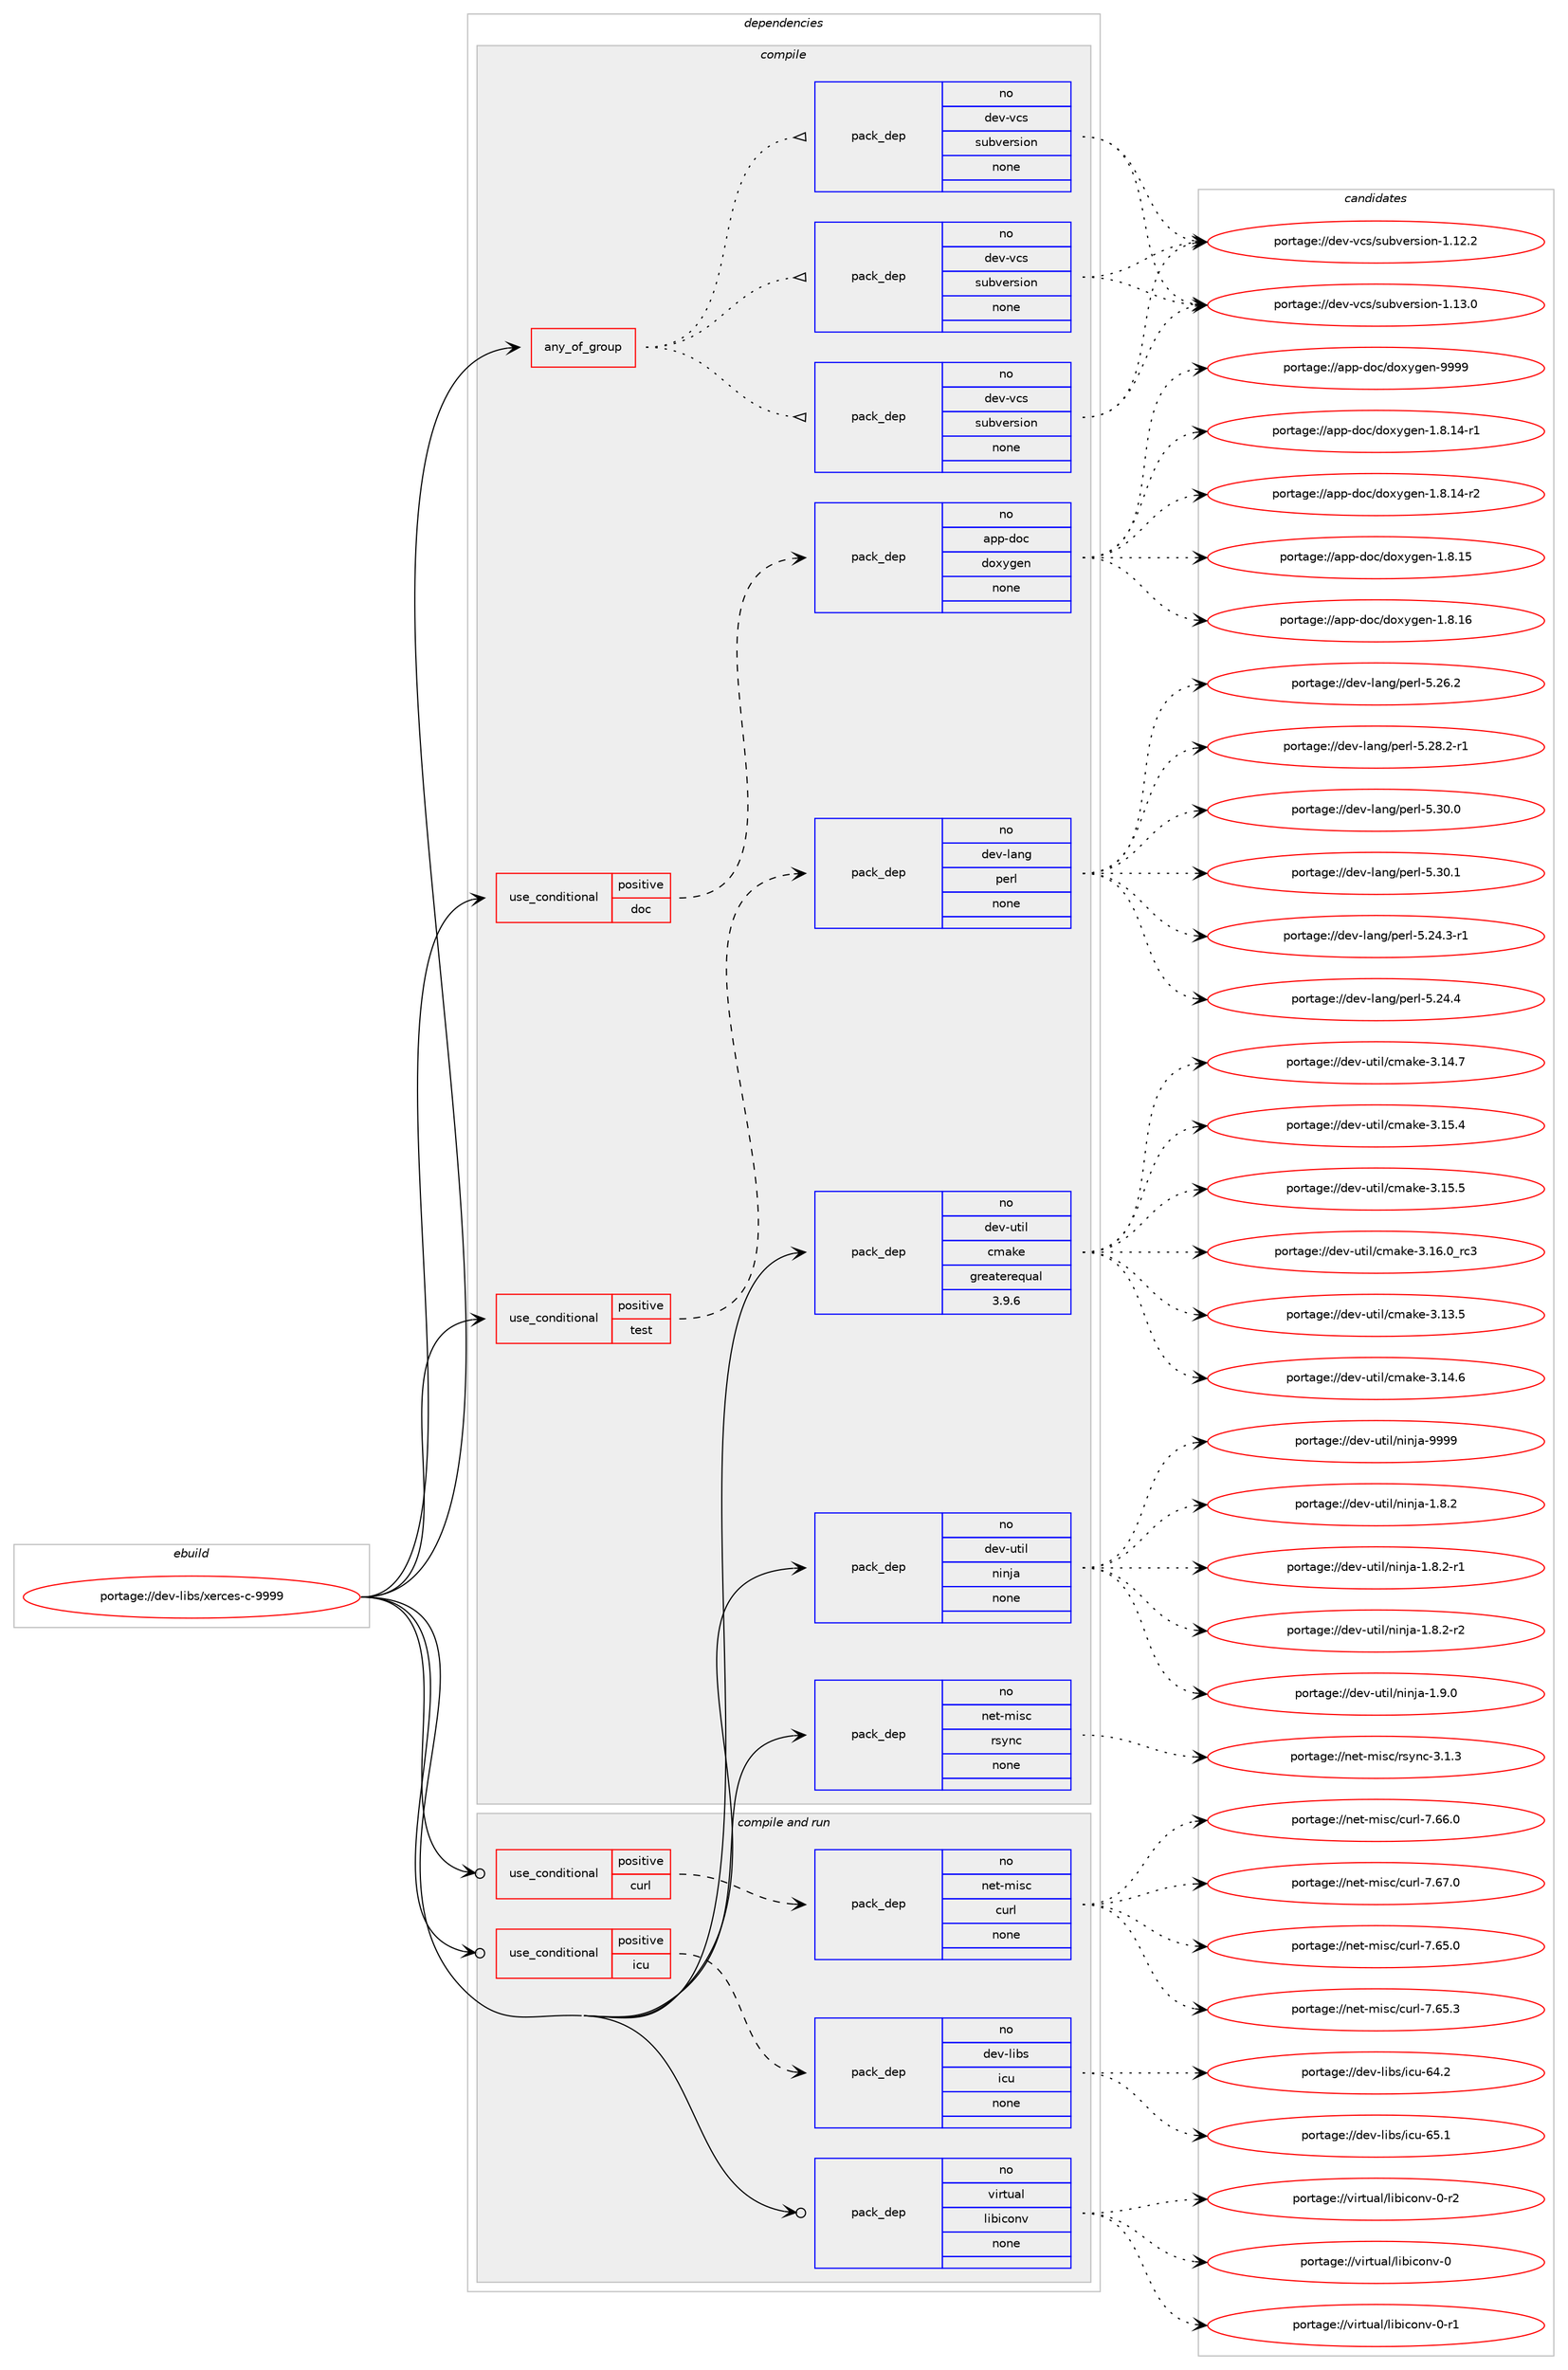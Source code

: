 digraph prolog {

# *************
# Graph options
# *************

newrank=true;
concentrate=true;
compound=true;
graph [rankdir=LR,fontname=Helvetica,fontsize=10,ranksep=1.5];#, ranksep=2.5, nodesep=0.2];
edge  [arrowhead=vee];
node  [fontname=Helvetica,fontsize=10];

# **********
# The ebuild
# **********

subgraph cluster_leftcol {
color=gray;
rank=same;
label=<<i>ebuild</i>>;
id [label="portage://dev-libs/xerces-c-9999", color=red, width=4, href="../dev-libs/xerces-c-9999.svg"];
}

# ****************
# The dependencies
# ****************

subgraph cluster_midcol {
color=gray;
label=<<i>dependencies</i>>;
subgraph cluster_compile {
fillcolor="#eeeeee";
style=filled;
label=<<i>compile</i>>;
subgraph any3077 {
dependency104949 [label=<<TABLE BORDER="0" CELLBORDER="1" CELLSPACING="0" CELLPADDING="4"><TR><TD CELLPADDING="10">any_of_group</TD></TR></TABLE>>, shape=none, color=red];subgraph pack79670 {
dependency104950 [label=<<TABLE BORDER="0" CELLBORDER="1" CELLSPACING="0" CELLPADDING="4" WIDTH="220"><TR><TD ROWSPAN="6" CELLPADDING="30">pack_dep</TD></TR><TR><TD WIDTH="110">no</TD></TR><TR><TD>dev-vcs</TD></TR><TR><TD>subversion</TD></TR><TR><TD>none</TD></TR><TR><TD></TD></TR></TABLE>>, shape=none, color=blue];
}
dependency104949:e -> dependency104950:w [weight=20,style="dotted",arrowhead="oinv"];
subgraph pack79671 {
dependency104951 [label=<<TABLE BORDER="0" CELLBORDER="1" CELLSPACING="0" CELLPADDING="4" WIDTH="220"><TR><TD ROWSPAN="6" CELLPADDING="30">pack_dep</TD></TR><TR><TD WIDTH="110">no</TD></TR><TR><TD>dev-vcs</TD></TR><TR><TD>subversion</TD></TR><TR><TD>none</TD></TR><TR><TD></TD></TR></TABLE>>, shape=none, color=blue];
}
dependency104949:e -> dependency104951:w [weight=20,style="dotted",arrowhead="oinv"];
subgraph pack79672 {
dependency104952 [label=<<TABLE BORDER="0" CELLBORDER="1" CELLSPACING="0" CELLPADDING="4" WIDTH="220"><TR><TD ROWSPAN="6" CELLPADDING="30">pack_dep</TD></TR><TR><TD WIDTH="110">no</TD></TR><TR><TD>dev-vcs</TD></TR><TR><TD>subversion</TD></TR><TR><TD>none</TD></TR><TR><TD></TD></TR></TABLE>>, shape=none, color=blue];
}
dependency104949:e -> dependency104952:w [weight=20,style="dotted",arrowhead="oinv"];
}
id:e -> dependency104949:w [weight=20,style="solid",arrowhead="vee"];
subgraph cond22138 {
dependency104953 [label=<<TABLE BORDER="0" CELLBORDER="1" CELLSPACING="0" CELLPADDING="4"><TR><TD ROWSPAN="3" CELLPADDING="10">use_conditional</TD></TR><TR><TD>positive</TD></TR><TR><TD>doc</TD></TR></TABLE>>, shape=none, color=red];
subgraph pack79673 {
dependency104954 [label=<<TABLE BORDER="0" CELLBORDER="1" CELLSPACING="0" CELLPADDING="4" WIDTH="220"><TR><TD ROWSPAN="6" CELLPADDING="30">pack_dep</TD></TR><TR><TD WIDTH="110">no</TD></TR><TR><TD>app-doc</TD></TR><TR><TD>doxygen</TD></TR><TR><TD>none</TD></TR><TR><TD></TD></TR></TABLE>>, shape=none, color=blue];
}
dependency104953:e -> dependency104954:w [weight=20,style="dashed",arrowhead="vee"];
}
id:e -> dependency104953:w [weight=20,style="solid",arrowhead="vee"];
subgraph cond22139 {
dependency104955 [label=<<TABLE BORDER="0" CELLBORDER="1" CELLSPACING="0" CELLPADDING="4"><TR><TD ROWSPAN="3" CELLPADDING="10">use_conditional</TD></TR><TR><TD>positive</TD></TR><TR><TD>test</TD></TR></TABLE>>, shape=none, color=red];
subgraph pack79674 {
dependency104956 [label=<<TABLE BORDER="0" CELLBORDER="1" CELLSPACING="0" CELLPADDING="4" WIDTH="220"><TR><TD ROWSPAN="6" CELLPADDING="30">pack_dep</TD></TR><TR><TD WIDTH="110">no</TD></TR><TR><TD>dev-lang</TD></TR><TR><TD>perl</TD></TR><TR><TD>none</TD></TR><TR><TD></TD></TR></TABLE>>, shape=none, color=blue];
}
dependency104955:e -> dependency104956:w [weight=20,style="dashed",arrowhead="vee"];
}
id:e -> dependency104955:w [weight=20,style="solid",arrowhead="vee"];
subgraph pack79675 {
dependency104957 [label=<<TABLE BORDER="0" CELLBORDER="1" CELLSPACING="0" CELLPADDING="4" WIDTH="220"><TR><TD ROWSPAN="6" CELLPADDING="30">pack_dep</TD></TR><TR><TD WIDTH="110">no</TD></TR><TR><TD>dev-util</TD></TR><TR><TD>cmake</TD></TR><TR><TD>greaterequal</TD></TR><TR><TD>3.9.6</TD></TR></TABLE>>, shape=none, color=blue];
}
id:e -> dependency104957:w [weight=20,style="solid",arrowhead="vee"];
subgraph pack79676 {
dependency104958 [label=<<TABLE BORDER="0" CELLBORDER="1" CELLSPACING="0" CELLPADDING="4" WIDTH="220"><TR><TD ROWSPAN="6" CELLPADDING="30">pack_dep</TD></TR><TR><TD WIDTH="110">no</TD></TR><TR><TD>dev-util</TD></TR><TR><TD>ninja</TD></TR><TR><TD>none</TD></TR><TR><TD></TD></TR></TABLE>>, shape=none, color=blue];
}
id:e -> dependency104958:w [weight=20,style="solid",arrowhead="vee"];
subgraph pack79677 {
dependency104959 [label=<<TABLE BORDER="0" CELLBORDER="1" CELLSPACING="0" CELLPADDING="4" WIDTH="220"><TR><TD ROWSPAN="6" CELLPADDING="30">pack_dep</TD></TR><TR><TD WIDTH="110">no</TD></TR><TR><TD>net-misc</TD></TR><TR><TD>rsync</TD></TR><TR><TD>none</TD></TR><TR><TD></TD></TR></TABLE>>, shape=none, color=blue];
}
id:e -> dependency104959:w [weight=20,style="solid",arrowhead="vee"];
}
subgraph cluster_compileandrun {
fillcolor="#eeeeee";
style=filled;
label=<<i>compile and run</i>>;
subgraph cond22140 {
dependency104960 [label=<<TABLE BORDER="0" CELLBORDER="1" CELLSPACING="0" CELLPADDING="4"><TR><TD ROWSPAN="3" CELLPADDING="10">use_conditional</TD></TR><TR><TD>positive</TD></TR><TR><TD>curl</TD></TR></TABLE>>, shape=none, color=red];
subgraph pack79678 {
dependency104961 [label=<<TABLE BORDER="0" CELLBORDER="1" CELLSPACING="0" CELLPADDING="4" WIDTH="220"><TR><TD ROWSPAN="6" CELLPADDING="30">pack_dep</TD></TR><TR><TD WIDTH="110">no</TD></TR><TR><TD>net-misc</TD></TR><TR><TD>curl</TD></TR><TR><TD>none</TD></TR><TR><TD></TD></TR></TABLE>>, shape=none, color=blue];
}
dependency104960:e -> dependency104961:w [weight=20,style="dashed",arrowhead="vee"];
}
id:e -> dependency104960:w [weight=20,style="solid",arrowhead="odotvee"];
subgraph cond22141 {
dependency104962 [label=<<TABLE BORDER="0" CELLBORDER="1" CELLSPACING="0" CELLPADDING="4"><TR><TD ROWSPAN="3" CELLPADDING="10">use_conditional</TD></TR><TR><TD>positive</TD></TR><TR><TD>icu</TD></TR></TABLE>>, shape=none, color=red];
subgraph pack79679 {
dependency104963 [label=<<TABLE BORDER="0" CELLBORDER="1" CELLSPACING="0" CELLPADDING="4" WIDTH="220"><TR><TD ROWSPAN="6" CELLPADDING="30">pack_dep</TD></TR><TR><TD WIDTH="110">no</TD></TR><TR><TD>dev-libs</TD></TR><TR><TD>icu</TD></TR><TR><TD>none</TD></TR><TR><TD></TD></TR></TABLE>>, shape=none, color=blue];
}
dependency104962:e -> dependency104963:w [weight=20,style="dashed",arrowhead="vee"];
}
id:e -> dependency104962:w [weight=20,style="solid",arrowhead="odotvee"];
subgraph pack79680 {
dependency104964 [label=<<TABLE BORDER="0" CELLBORDER="1" CELLSPACING="0" CELLPADDING="4" WIDTH="220"><TR><TD ROWSPAN="6" CELLPADDING="30">pack_dep</TD></TR><TR><TD WIDTH="110">no</TD></TR><TR><TD>virtual</TD></TR><TR><TD>libiconv</TD></TR><TR><TD>none</TD></TR><TR><TD></TD></TR></TABLE>>, shape=none, color=blue];
}
id:e -> dependency104964:w [weight=20,style="solid",arrowhead="odotvee"];
}
subgraph cluster_run {
fillcolor="#eeeeee";
style=filled;
label=<<i>run</i>>;
}
}

# **************
# The candidates
# **************

subgraph cluster_choices {
rank=same;
color=gray;
label=<<i>candidates</i>>;

subgraph choice79670 {
color=black;
nodesep=1;
choiceportage1001011184511899115471151179811810111411510511111045494649504650 [label="portage://dev-vcs/subversion-1.12.2", color=red, width=4,href="../dev-vcs/subversion-1.12.2.svg"];
choiceportage1001011184511899115471151179811810111411510511111045494649514648 [label="portage://dev-vcs/subversion-1.13.0", color=red, width=4,href="../dev-vcs/subversion-1.13.0.svg"];
dependency104950:e -> choiceportage1001011184511899115471151179811810111411510511111045494649504650:w [style=dotted,weight="100"];
dependency104950:e -> choiceportage1001011184511899115471151179811810111411510511111045494649514648:w [style=dotted,weight="100"];
}
subgraph choice79671 {
color=black;
nodesep=1;
choiceportage1001011184511899115471151179811810111411510511111045494649504650 [label="portage://dev-vcs/subversion-1.12.2", color=red, width=4,href="../dev-vcs/subversion-1.12.2.svg"];
choiceportage1001011184511899115471151179811810111411510511111045494649514648 [label="portage://dev-vcs/subversion-1.13.0", color=red, width=4,href="../dev-vcs/subversion-1.13.0.svg"];
dependency104951:e -> choiceportage1001011184511899115471151179811810111411510511111045494649504650:w [style=dotted,weight="100"];
dependency104951:e -> choiceportage1001011184511899115471151179811810111411510511111045494649514648:w [style=dotted,weight="100"];
}
subgraph choice79672 {
color=black;
nodesep=1;
choiceportage1001011184511899115471151179811810111411510511111045494649504650 [label="portage://dev-vcs/subversion-1.12.2", color=red, width=4,href="../dev-vcs/subversion-1.12.2.svg"];
choiceportage1001011184511899115471151179811810111411510511111045494649514648 [label="portage://dev-vcs/subversion-1.13.0", color=red, width=4,href="../dev-vcs/subversion-1.13.0.svg"];
dependency104952:e -> choiceportage1001011184511899115471151179811810111411510511111045494649504650:w [style=dotted,weight="100"];
dependency104952:e -> choiceportage1001011184511899115471151179811810111411510511111045494649514648:w [style=dotted,weight="100"];
}
subgraph choice79673 {
color=black;
nodesep=1;
choiceportage97112112451001119947100111120121103101110454946564649524511449 [label="portage://app-doc/doxygen-1.8.14-r1", color=red, width=4,href="../app-doc/doxygen-1.8.14-r1.svg"];
choiceportage97112112451001119947100111120121103101110454946564649524511450 [label="portage://app-doc/doxygen-1.8.14-r2", color=red, width=4,href="../app-doc/doxygen-1.8.14-r2.svg"];
choiceportage9711211245100111994710011112012110310111045494656464953 [label="portage://app-doc/doxygen-1.8.15", color=red, width=4,href="../app-doc/doxygen-1.8.15.svg"];
choiceportage9711211245100111994710011112012110310111045494656464954 [label="portage://app-doc/doxygen-1.8.16", color=red, width=4,href="../app-doc/doxygen-1.8.16.svg"];
choiceportage971121124510011199471001111201211031011104557575757 [label="portage://app-doc/doxygen-9999", color=red, width=4,href="../app-doc/doxygen-9999.svg"];
dependency104954:e -> choiceportage97112112451001119947100111120121103101110454946564649524511449:w [style=dotted,weight="100"];
dependency104954:e -> choiceportage97112112451001119947100111120121103101110454946564649524511450:w [style=dotted,weight="100"];
dependency104954:e -> choiceportage9711211245100111994710011112012110310111045494656464953:w [style=dotted,weight="100"];
dependency104954:e -> choiceportage9711211245100111994710011112012110310111045494656464954:w [style=dotted,weight="100"];
dependency104954:e -> choiceportage971121124510011199471001111201211031011104557575757:w [style=dotted,weight="100"];
}
subgraph choice79674 {
color=black;
nodesep=1;
choiceportage100101118451089711010347112101114108455346505246514511449 [label="portage://dev-lang/perl-5.24.3-r1", color=red, width=4,href="../dev-lang/perl-5.24.3-r1.svg"];
choiceportage10010111845108971101034711210111410845534650524652 [label="portage://dev-lang/perl-5.24.4", color=red, width=4,href="../dev-lang/perl-5.24.4.svg"];
choiceportage10010111845108971101034711210111410845534650544650 [label="portage://dev-lang/perl-5.26.2", color=red, width=4,href="../dev-lang/perl-5.26.2.svg"];
choiceportage100101118451089711010347112101114108455346505646504511449 [label="portage://dev-lang/perl-5.28.2-r1", color=red, width=4,href="../dev-lang/perl-5.28.2-r1.svg"];
choiceportage10010111845108971101034711210111410845534651484648 [label="portage://dev-lang/perl-5.30.0", color=red, width=4,href="../dev-lang/perl-5.30.0.svg"];
choiceportage10010111845108971101034711210111410845534651484649 [label="portage://dev-lang/perl-5.30.1", color=red, width=4,href="../dev-lang/perl-5.30.1.svg"];
dependency104956:e -> choiceportage100101118451089711010347112101114108455346505246514511449:w [style=dotted,weight="100"];
dependency104956:e -> choiceportage10010111845108971101034711210111410845534650524652:w [style=dotted,weight="100"];
dependency104956:e -> choiceportage10010111845108971101034711210111410845534650544650:w [style=dotted,weight="100"];
dependency104956:e -> choiceportage100101118451089711010347112101114108455346505646504511449:w [style=dotted,weight="100"];
dependency104956:e -> choiceportage10010111845108971101034711210111410845534651484648:w [style=dotted,weight="100"];
dependency104956:e -> choiceportage10010111845108971101034711210111410845534651484649:w [style=dotted,weight="100"];
}
subgraph choice79675 {
color=black;
nodesep=1;
choiceportage1001011184511711610510847991099710710145514649514653 [label="portage://dev-util/cmake-3.13.5", color=red, width=4,href="../dev-util/cmake-3.13.5.svg"];
choiceportage1001011184511711610510847991099710710145514649524654 [label="portage://dev-util/cmake-3.14.6", color=red, width=4,href="../dev-util/cmake-3.14.6.svg"];
choiceportage1001011184511711610510847991099710710145514649524655 [label="portage://dev-util/cmake-3.14.7", color=red, width=4,href="../dev-util/cmake-3.14.7.svg"];
choiceportage1001011184511711610510847991099710710145514649534652 [label="portage://dev-util/cmake-3.15.4", color=red, width=4,href="../dev-util/cmake-3.15.4.svg"];
choiceportage1001011184511711610510847991099710710145514649534653 [label="portage://dev-util/cmake-3.15.5", color=red, width=4,href="../dev-util/cmake-3.15.5.svg"];
choiceportage1001011184511711610510847991099710710145514649544648951149951 [label="portage://dev-util/cmake-3.16.0_rc3", color=red, width=4,href="../dev-util/cmake-3.16.0_rc3.svg"];
dependency104957:e -> choiceportage1001011184511711610510847991099710710145514649514653:w [style=dotted,weight="100"];
dependency104957:e -> choiceportage1001011184511711610510847991099710710145514649524654:w [style=dotted,weight="100"];
dependency104957:e -> choiceportage1001011184511711610510847991099710710145514649524655:w [style=dotted,weight="100"];
dependency104957:e -> choiceportage1001011184511711610510847991099710710145514649534652:w [style=dotted,weight="100"];
dependency104957:e -> choiceportage1001011184511711610510847991099710710145514649534653:w [style=dotted,weight="100"];
dependency104957:e -> choiceportage1001011184511711610510847991099710710145514649544648951149951:w [style=dotted,weight="100"];
}
subgraph choice79676 {
color=black;
nodesep=1;
choiceportage100101118451171161051084711010511010697454946564650 [label="portage://dev-util/ninja-1.8.2", color=red, width=4,href="../dev-util/ninja-1.8.2.svg"];
choiceportage1001011184511711610510847110105110106974549465646504511449 [label="portage://dev-util/ninja-1.8.2-r1", color=red, width=4,href="../dev-util/ninja-1.8.2-r1.svg"];
choiceportage1001011184511711610510847110105110106974549465646504511450 [label="portage://dev-util/ninja-1.8.2-r2", color=red, width=4,href="../dev-util/ninja-1.8.2-r2.svg"];
choiceportage100101118451171161051084711010511010697454946574648 [label="portage://dev-util/ninja-1.9.0", color=red, width=4,href="../dev-util/ninja-1.9.0.svg"];
choiceportage1001011184511711610510847110105110106974557575757 [label="portage://dev-util/ninja-9999", color=red, width=4,href="../dev-util/ninja-9999.svg"];
dependency104958:e -> choiceportage100101118451171161051084711010511010697454946564650:w [style=dotted,weight="100"];
dependency104958:e -> choiceportage1001011184511711610510847110105110106974549465646504511449:w [style=dotted,weight="100"];
dependency104958:e -> choiceportage1001011184511711610510847110105110106974549465646504511450:w [style=dotted,weight="100"];
dependency104958:e -> choiceportage100101118451171161051084711010511010697454946574648:w [style=dotted,weight="100"];
dependency104958:e -> choiceportage1001011184511711610510847110105110106974557575757:w [style=dotted,weight="100"];
}
subgraph choice79677 {
color=black;
nodesep=1;
choiceportage11010111645109105115994711411512111099455146494651 [label="portage://net-misc/rsync-3.1.3", color=red, width=4,href="../net-misc/rsync-3.1.3.svg"];
dependency104959:e -> choiceportage11010111645109105115994711411512111099455146494651:w [style=dotted,weight="100"];
}
subgraph choice79678 {
color=black;
nodesep=1;
choiceportage1101011164510910511599479911711410845554654534648 [label="portage://net-misc/curl-7.65.0", color=red, width=4,href="../net-misc/curl-7.65.0.svg"];
choiceportage1101011164510910511599479911711410845554654534651 [label="portage://net-misc/curl-7.65.3", color=red, width=4,href="../net-misc/curl-7.65.3.svg"];
choiceportage1101011164510910511599479911711410845554654544648 [label="portage://net-misc/curl-7.66.0", color=red, width=4,href="../net-misc/curl-7.66.0.svg"];
choiceportage1101011164510910511599479911711410845554654554648 [label="portage://net-misc/curl-7.67.0", color=red, width=4,href="../net-misc/curl-7.67.0.svg"];
dependency104961:e -> choiceportage1101011164510910511599479911711410845554654534648:w [style=dotted,weight="100"];
dependency104961:e -> choiceportage1101011164510910511599479911711410845554654534651:w [style=dotted,weight="100"];
dependency104961:e -> choiceportage1101011164510910511599479911711410845554654544648:w [style=dotted,weight="100"];
dependency104961:e -> choiceportage1101011164510910511599479911711410845554654554648:w [style=dotted,weight="100"];
}
subgraph choice79679 {
color=black;
nodesep=1;
choiceportage100101118451081059811547105991174554524650 [label="portage://dev-libs/icu-64.2", color=red, width=4,href="../dev-libs/icu-64.2.svg"];
choiceportage100101118451081059811547105991174554534649 [label="portage://dev-libs/icu-65.1", color=red, width=4,href="../dev-libs/icu-65.1.svg"];
dependency104963:e -> choiceportage100101118451081059811547105991174554524650:w [style=dotted,weight="100"];
dependency104963:e -> choiceportage100101118451081059811547105991174554534649:w [style=dotted,weight="100"];
}
subgraph choice79680 {
color=black;
nodesep=1;
choiceportage118105114116117971084710810598105991111101184548 [label="portage://virtual/libiconv-0", color=red, width=4,href="../virtual/libiconv-0.svg"];
choiceportage1181051141161179710847108105981059911111011845484511449 [label="portage://virtual/libiconv-0-r1", color=red, width=4,href="../virtual/libiconv-0-r1.svg"];
choiceportage1181051141161179710847108105981059911111011845484511450 [label="portage://virtual/libiconv-0-r2", color=red, width=4,href="../virtual/libiconv-0-r2.svg"];
dependency104964:e -> choiceportage118105114116117971084710810598105991111101184548:w [style=dotted,weight="100"];
dependency104964:e -> choiceportage1181051141161179710847108105981059911111011845484511449:w [style=dotted,weight="100"];
dependency104964:e -> choiceportage1181051141161179710847108105981059911111011845484511450:w [style=dotted,weight="100"];
}
}

}
